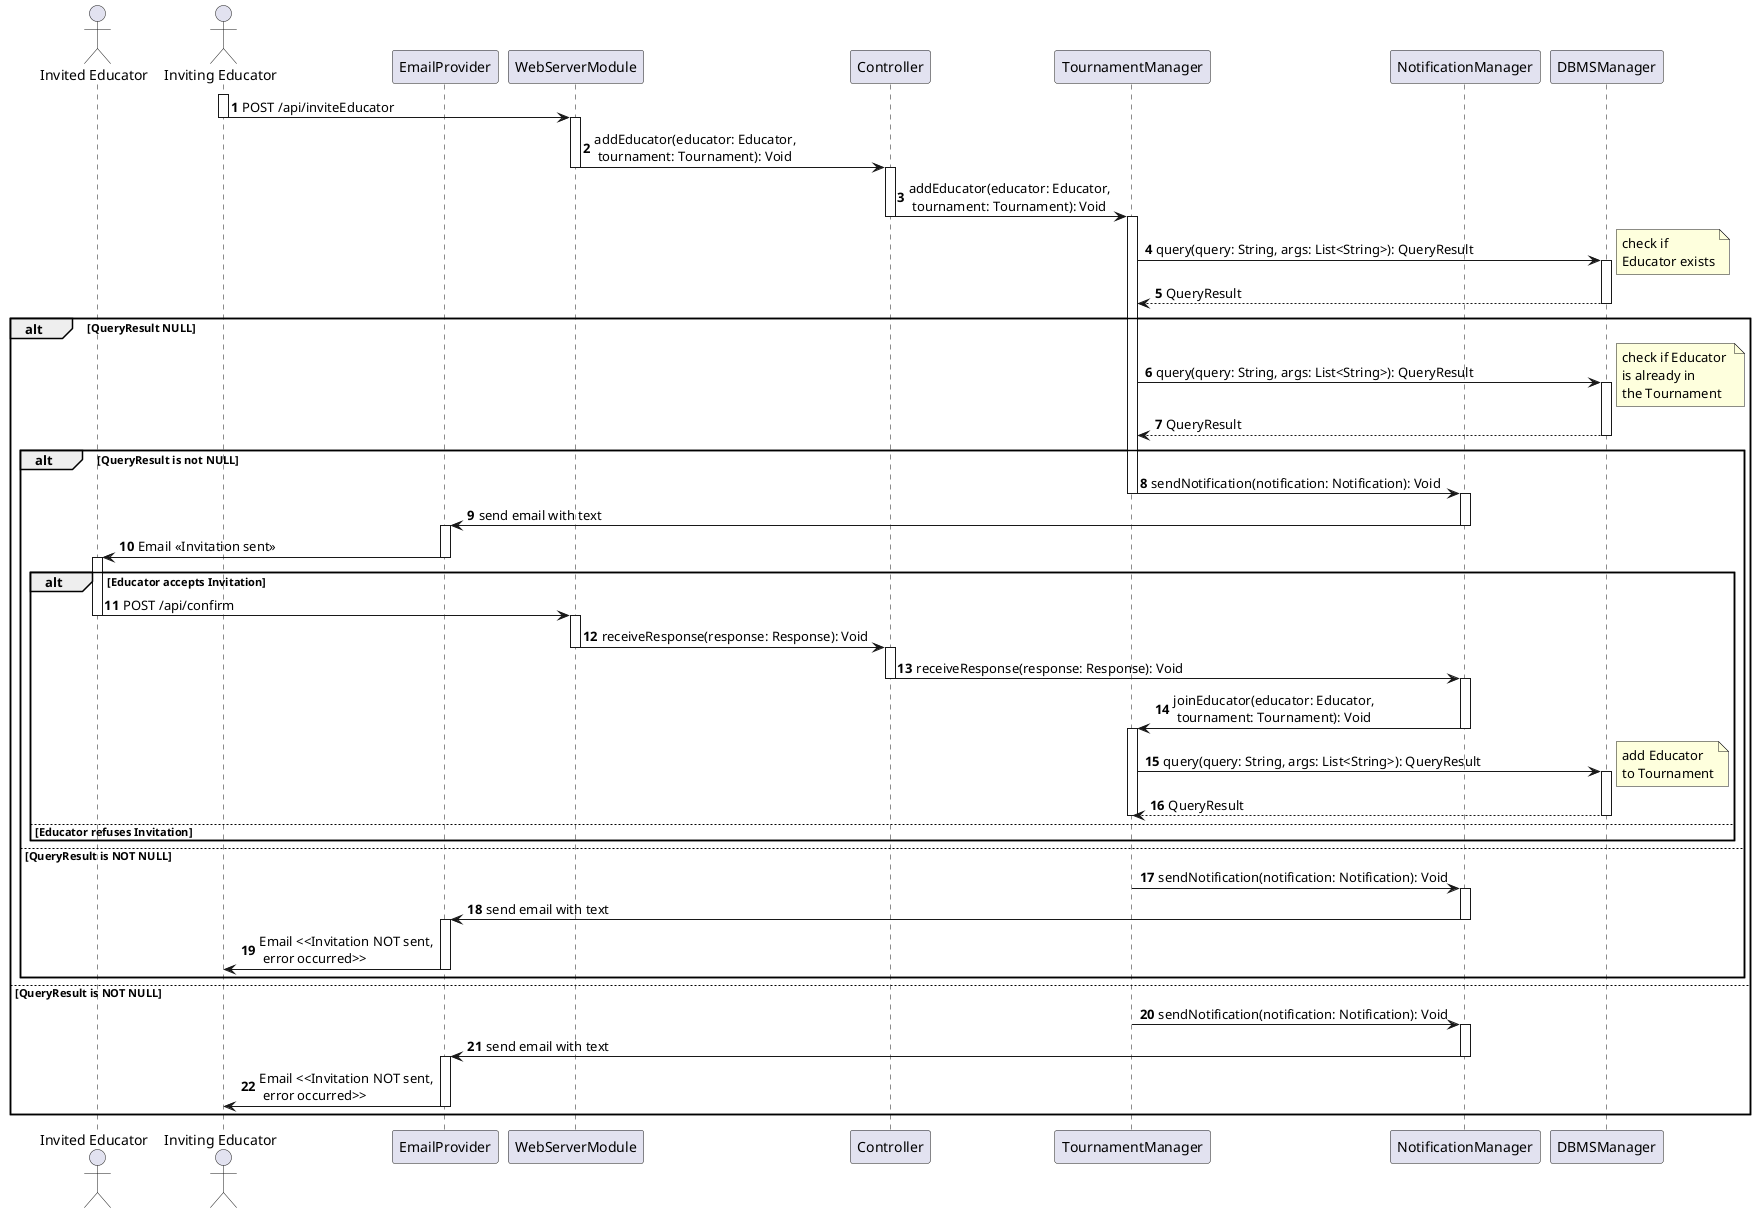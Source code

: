 @startuml

autonumber

actor "Invited Educator" as U2
actor "Inviting Educator" as U1
participant EmailProvider as EP
participant WebServerModule as WS
participant Controller as C
participant TournamentManager as TM
participant NotificationManager as NM
participant DBMSManager as DBMS

activate U1
U1 -> WS: POST /api/inviteEducator
deactivate U1
activate WS
WS -> C: addEducator(educator: Educator,\n tournament: Tournament): Void
deactivate WS
activate C
C -> TM: addEducator(educator: Educator,\n tournament: Tournament): Void
deactivate C
activate TM
TM -> DBMS: query(query: String, args: List<String>): QueryResult
activate DBMS
note right
    check if 
    Educator exists
end note
DBMS --> TM: QueryResult
deactivate DBMS
alt QueryResult NULL
    TM -> DBMS: query(query: String, args: List<String>): QueryResult
    activate DBMS
    note right
        check if Educator 
        is already in 
        the Tournament
    end note
    DBMS --> TM: QueryResult
    deactivate DBMS
    alt QueryResult is not NULL
        TM -> NM: sendNotification(notification: Notification): Void
        deactivate TM
        activate NM
        NM -> EP: send email with text
        deactivate NM
        activate EP
        EP -> U2: Email <<Invitation sent>>
        deactivate EP
        activate U2
        alt Educator accepts Invitation
            U2 -> WS: POST /api/confirm
            deactivate U2
            activate WS
            WS -> C: receiveResponse(response: Response): Void
            deactivate WS
            activate C
            C -> NM: receiveResponse(response: Response): Void
            deactivate C
            activate NM
            NM -> TM: joinEducator(educator: Educator,\n tournament: Tournament): Void
            deactivate NM
            activate TM
            TM -> DBMS: query(query: String, args: List<String>): QueryResult
            activate DBMS
            note right
                add Educator 
                to Tournament
            end note
            DBMS --> TM: QueryResult
            deactivate DBMS
            deactivate TM
        else Educator refuses Invitation
        end
    else QueryResult is NOT NULL
        TM -> NM: sendNotification(notification: Notification): Void
        activate NM
        NM -> EP: send email with text
        deactivate NM
        activate EP
        EP -> U1: Email <<Invitation NOT sent,\n error occurred>>
        deactivate EP
    end
else QueryResult is NOT NULL
    TM -> NM: sendNotification(notification: Notification): Void
    activate NM
    NM -> EP: send email with text
    deactivate NM
    activate EP
    EP -> U1: Email <<Invitation NOT sent,\n error occurred>>
    deactivate EP
end

@enduml
